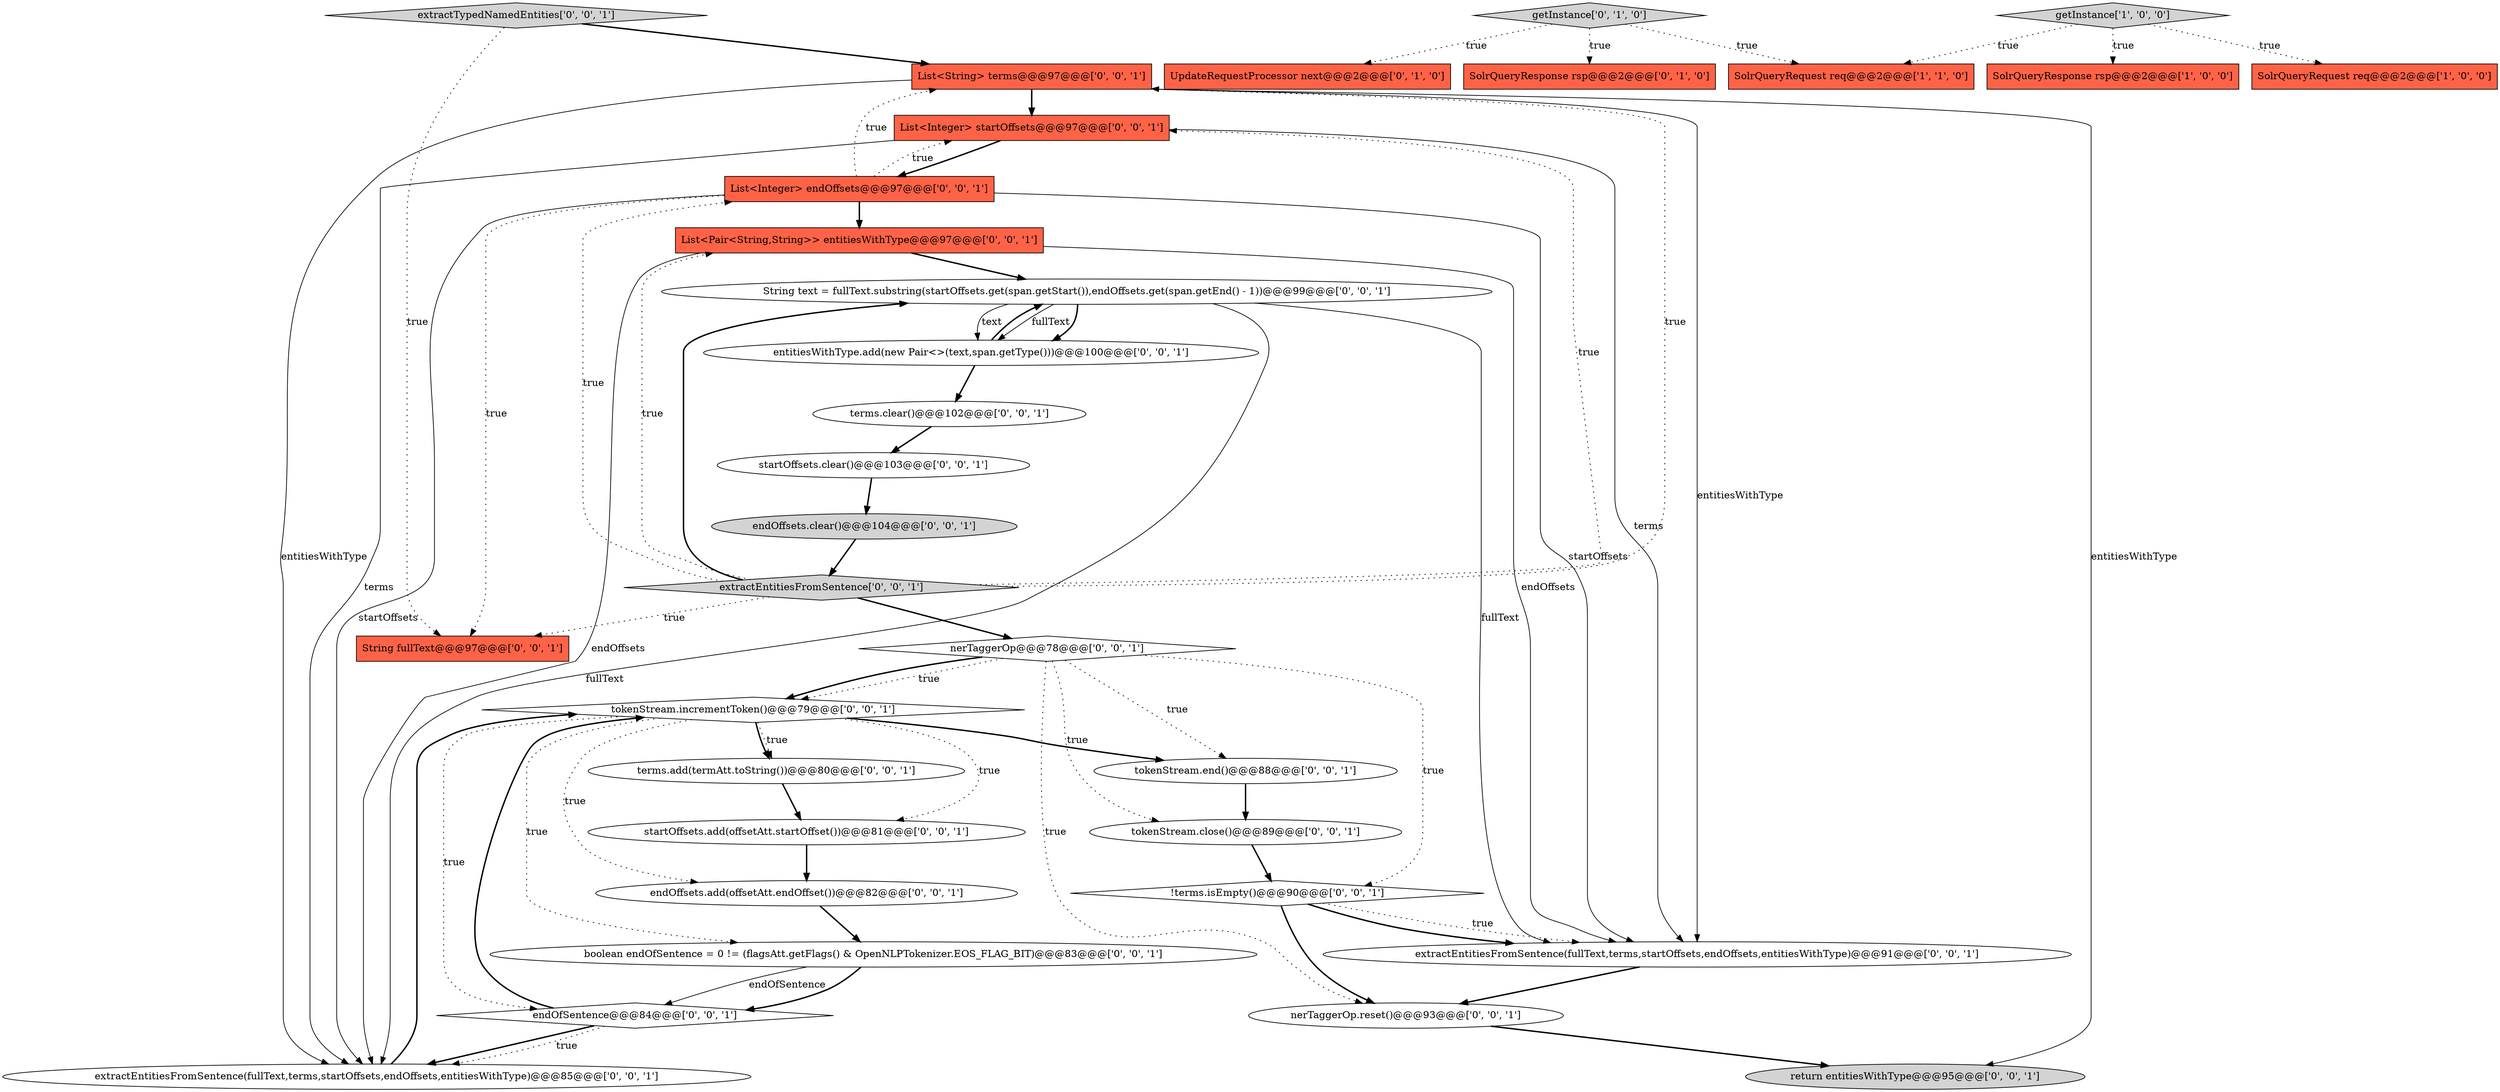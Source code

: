 digraph {
11 [style = filled, label = "tokenStream.close()@@@89@@@['0', '0', '1']", fillcolor = white, shape = ellipse image = "AAA0AAABBB3BBB"];
23 [style = filled, label = "entitiesWithType.add(new Pair<>(text,span.getType()))@@@100@@@['0', '0', '1']", fillcolor = white, shape = ellipse image = "AAA0AAABBB3BBB"];
6 [style = filled, label = "UpdateRequestProcessor next@@@2@@@['0', '1', '0']", fillcolor = tomato, shape = box image = "AAA0AAABBB2BBB"];
17 [style = filled, label = "endOfSentence@@@84@@@['0', '0', '1']", fillcolor = white, shape = diamond image = "AAA0AAABBB3BBB"];
26 [style = filled, label = "!terms.isEmpty()@@@90@@@['0', '0', '1']", fillcolor = white, shape = diamond image = "AAA0AAABBB3BBB"];
32 [style = filled, label = "List<Pair<String,String>> entitiesWithType@@@97@@@['0', '0', '1']", fillcolor = tomato, shape = box image = "AAA0AAABBB3BBB"];
31 [style = filled, label = "boolean endOfSentence = 0 != (flagsAtt.getFlags() & OpenNLPTokenizer.EOS_FLAG_BIT)@@@83@@@['0', '0', '1']", fillcolor = white, shape = ellipse image = "AAA0AAABBB3BBB"];
29 [style = filled, label = "extractEntitiesFromSentence(fullText,terms,startOffsets,endOffsets,entitiesWithType)@@@91@@@['0', '0', '1']", fillcolor = white, shape = ellipse image = "AAA0AAABBB3BBB"];
14 [style = filled, label = "nerTaggerOp@@@78@@@['0', '0', '1']", fillcolor = white, shape = diamond image = "AAA0AAABBB3BBB"];
15 [style = filled, label = "startOffsets.add(offsetAtt.startOffset())@@@81@@@['0', '0', '1']", fillcolor = white, shape = ellipse image = "AAA0AAABBB3BBB"];
12 [style = filled, label = "nerTaggerOp.reset()@@@93@@@['0', '0', '1']", fillcolor = white, shape = ellipse image = "AAA0AAABBB3BBB"];
21 [style = filled, label = "extractEntitiesFromSentence['0', '0', '1']", fillcolor = lightgray, shape = diamond image = "AAA0AAABBB3BBB"];
19 [style = filled, label = "return entitiesWithType@@@95@@@['0', '0', '1']", fillcolor = lightgray, shape = ellipse image = "AAA0AAABBB3BBB"];
8 [style = filled, label = "String fullText@@@97@@@['0', '0', '1']", fillcolor = tomato, shape = box image = "AAA0AAABBB3BBB"];
7 [style = filled, label = "List<String> terms@@@97@@@['0', '0', '1']", fillcolor = tomato, shape = box image = "AAA0AAABBB3BBB"];
0 [style = filled, label = "SolrQueryResponse rsp@@@2@@@['1', '0', '0']", fillcolor = tomato, shape = box image = "AAA0AAABBB1BBB"];
10 [style = filled, label = "List<Integer> startOffsets@@@97@@@['0', '0', '1']", fillcolor = tomato, shape = box image = "AAA0AAABBB3BBB"];
2 [style = filled, label = "SolrQueryRequest req@@@2@@@['1', '1', '0']", fillcolor = tomato, shape = box image = "AAA0AAABBB1BBB"];
9 [style = filled, label = "List<Integer> endOffsets@@@97@@@['0', '0', '1']", fillcolor = tomato, shape = box image = "AAA0AAABBB3BBB"];
16 [style = filled, label = "extractTypedNamedEntities['0', '0', '1']", fillcolor = lightgray, shape = diamond image = "AAA0AAABBB3BBB"];
24 [style = filled, label = "terms.clear()@@@102@@@['0', '0', '1']", fillcolor = white, shape = ellipse image = "AAA0AAABBB3BBB"];
20 [style = filled, label = "startOffsets.clear()@@@103@@@['0', '0', '1']", fillcolor = white, shape = ellipse image = "AAA0AAABBB3BBB"];
13 [style = filled, label = "tokenStream.end()@@@88@@@['0', '0', '1']", fillcolor = white, shape = ellipse image = "AAA0AAABBB3BBB"];
3 [style = filled, label = "getInstance['1', '0', '0']", fillcolor = lightgray, shape = diamond image = "AAA0AAABBB1BBB"];
28 [style = filled, label = "endOffsets.clear()@@@104@@@['0', '0', '1']", fillcolor = lightgray, shape = ellipse image = "AAA0AAABBB3BBB"];
1 [style = filled, label = "SolrQueryRequest req@@@2@@@['1', '0', '0']", fillcolor = tomato, shape = box image = "AAA0AAABBB1BBB"];
5 [style = filled, label = "SolrQueryResponse rsp@@@2@@@['0', '1', '0']", fillcolor = tomato, shape = box image = "AAA0AAABBB2BBB"];
25 [style = filled, label = "tokenStream.incrementToken()@@@79@@@['0', '0', '1']", fillcolor = white, shape = diamond image = "AAA0AAABBB3BBB"];
18 [style = filled, label = "terms.add(termAtt.toString())@@@80@@@['0', '0', '1']", fillcolor = white, shape = ellipse image = "AAA0AAABBB3BBB"];
30 [style = filled, label = "String text = fullText.substring(startOffsets.get(span.getStart()),endOffsets.get(span.getEnd() - 1))@@@99@@@['0', '0', '1']", fillcolor = white, shape = ellipse image = "AAA0AAABBB3BBB"];
22 [style = filled, label = "endOffsets.add(offsetAtt.endOffset())@@@82@@@['0', '0', '1']", fillcolor = white, shape = ellipse image = "AAA0AAABBB3BBB"];
27 [style = filled, label = "extractEntitiesFromSentence(fullText,terms,startOffsets,endOffsets,entitiesWithType)@@@85@@@['0', '0', '1']", fillcolor = white, shape = ellipse image = "AAA0AAABBB3BBB"];
4 [style = filled, label = "getInstance['0', '1', '0']", fillcolor = lightgray, shape = diamond image = "AAA0AAABBB2BBB"];
26->29 [style = dotted, label="true"];
28->21 [style = bold, label=""];
23->30 [style = bold, label=""];
32->27 [style = solid, label="endOffsets"];
31->17 [style = solid, label="endOfSentence"];
9->8 [style = dotted, label="true"];
21->14 [style = bold, label=""];
25->18 [style = dotted, label="true"];
17->27 [style = bold, label=""];
27->25 [style = bold, label=""];
3->1 [style = dotted, label="true"];
21->9 [style = dotted, label="true"];
7->10 [style = bold, label=""];
23->24 [style = bold, label=""];
24->20 [style = bold, label=""];
10->9 [style = bold, label=""];
9->7 [style = dotted, label="true"];
11->26 [style = bold, label=""];
14->26 [style = dotted, label="true"];
7->27 [style = solid, label="entitiesWithType"];
21->30 [style = bold, label=""];
15->22 [style = bold, label=""];
25->15 [style = dotted, label="true"];
22->31 [style = bold, label=""];
25->22 [style = dotted, label="true"];
25->18 [style = bold, label=""];
25->31 [style = dotted, label="true"];
21->10 [style = dotted, label="true"];
14->12 [style = dotted, label="true"];
9->29 [style = solid, label="startOffsets"];
25->17 [style = dotted, label="true"];
9->10 [style = dotted, label="true"];
3->0 [style = dotted, label="true"];
13->11 [style = bold, label=""];
30->23 [style = solid, label="fullText"];
14->13 [style = dotted, label="true"];
14->25 [style = dotted, label="true"];
31->17 [style = bold, label=""];
30->23 [style = bold, label=""];
3->2 [style = dotted, label="true"];
7->19 [style = solid, label="entitiesWithType"];
25->13 [style = bold, label=""];
12->19 [style = bold, label=""];
21->7 [style = dotted, label="true"];
30->29 [style = solid, label="fullText"];
20->28 [style = bold, label=""];
17->27 [style = dotted, label="true"];
14->25 [style = bold, label=""];
7->29 [style = solid, label="entitiesWithType"];
4->5 [style = dotted, label="true"];
21->8 [style = dotted, label="true"];
26->12 [style = bold, label=""];
29->12 [style = bold, label=""];
16->7 [style = bold, label=""];
16->8 [style = dotted, label="true"];
32->30 [style = bold, label=""];
9->32 [style = bold, label=""];
10->29 [style = solid, label="terms"];
32->29 [style = solid, label="endOffsets"];
14->11 [style = dotted, label="true"];
21->32 [style = dotted, label="true"];
4->6 [style = dotted, label="true"];
30->27 [style = solid, label="fullText"];
26->29 [style = bold, label=""];
10->27 [style = solid, label="terms"];
30->23 [style = solid, label="text"];
17->25 [style = bold, label=""];
9->27 [style = solid, label="startOffsets"];
4->2 [style = dotted, label="true"];
18->15 [style = bold, label=""];
}
